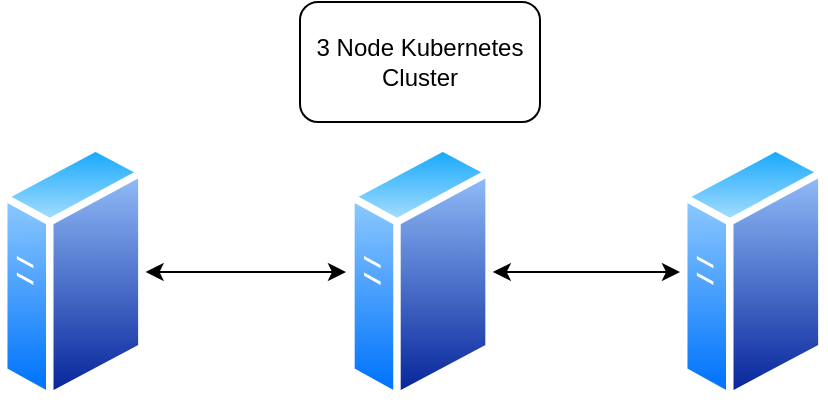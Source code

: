 <mxfile version="15.2.9" type="github"><diagram id="ZDiBsW-qGkBtmTDruqS-" name="Page-1"><mxGraphModel dx="1298" dy="755" grid="1" gridSize="10" guides="1" tooltips="1" connect="1" arrows="1" fold="1" page="1" pageScale="1" pageWidth="827" pageHeight="1169" math="0" shadow="0"><root><mxCell id="0"/><mxCell id="1" parent="0"/><mxCell id="9OvHbsXvhKvpGYlNDb5Y-1" value="" style="aspect=fixed;perimeter=ellipsePerimeter;html=1;align=center;shadow=0;dashed=0;spacingTop=3;image;image=img/lib/active_directory/generic_server.svg;" vertex="1" parent="1"><mxGeometry x="210" y="160" width="72.8" height="130" as="geometry"/></mxCell><mxCell id="9OvHbsXvhKvpGYlNDb5Y-2" value="" style="aspect=fixed;perimeter=ellipsePerimeter;html=1;align=center;shadow=0;dashed=0;spacingTop=3;image;image=img/lib/active_directory/generic_server.svg;" vertex="1" parent="1"><mxGeometry x="383.6" y="160" width="72.8" height="130" as="geometry"/></mxCell><mxCell id="9OvHbsXvhKvpGYlNDb5Y-3" value="" style="aspect=fixed;perimeter=ellipsePerimeter;html=1;align=center;shadow=0;dashed=0;spacingTop=3;image;image=img/lib/active_directory/generic_server.svg;" vertex="1" parent="1"><mxGeometry x="550" y="160" width="72.8" height="130" as="geometry"/></mxCell><mxCell id="9OvHbsXvhKvpGYlNDb5Y-4" value="3 Node Kubernetes Cluster" style="rounded=1;whiteSpace=wrap;html=1;" vertex="1" parent="1"><mxGeometry x="360" y="90" width="120" height="60" as="geometry"/></mxCell><mxCell id="9OvHbsXvhKvpGYlNDb5Y-6" value="" style="endArrow=classic;startArrow=classic;html=1;" edge="1" parent="1" source="9OvHbsXvhKvpGYlNDb5Y-1"><mxGeometry width="50" height="50" relative="1" as="geometry"><mxPoint x="350" y="250" as="sourcePoint"/><mxPoint x="383" y="225" as="targetPoint"/></mxGeometry></mxCell><mxCell id="9OvHbsXvhKvpGYlNDb5Y-8" value="" style="endArrow=classic;startArrow=classic;html=1;entryX=0;entryY=0.5;entryDx=0;entryDy=0;" edge="1" parent="1" source="9OvHbsXvhKvpGYlNDb5Y-2" target="9OvHbsXvhKvpGYlNDb5Y-3"><mxGeometry width="50" height="50" relative="1" as="geometry"><mxPoint x="449.8" y="285" as="sourcePoint"/><mxPoint x="520.511" y="235" as="targetPoint"/></mxGeometry></mxCell></root></mxGraphModel></diagram></mxfile>